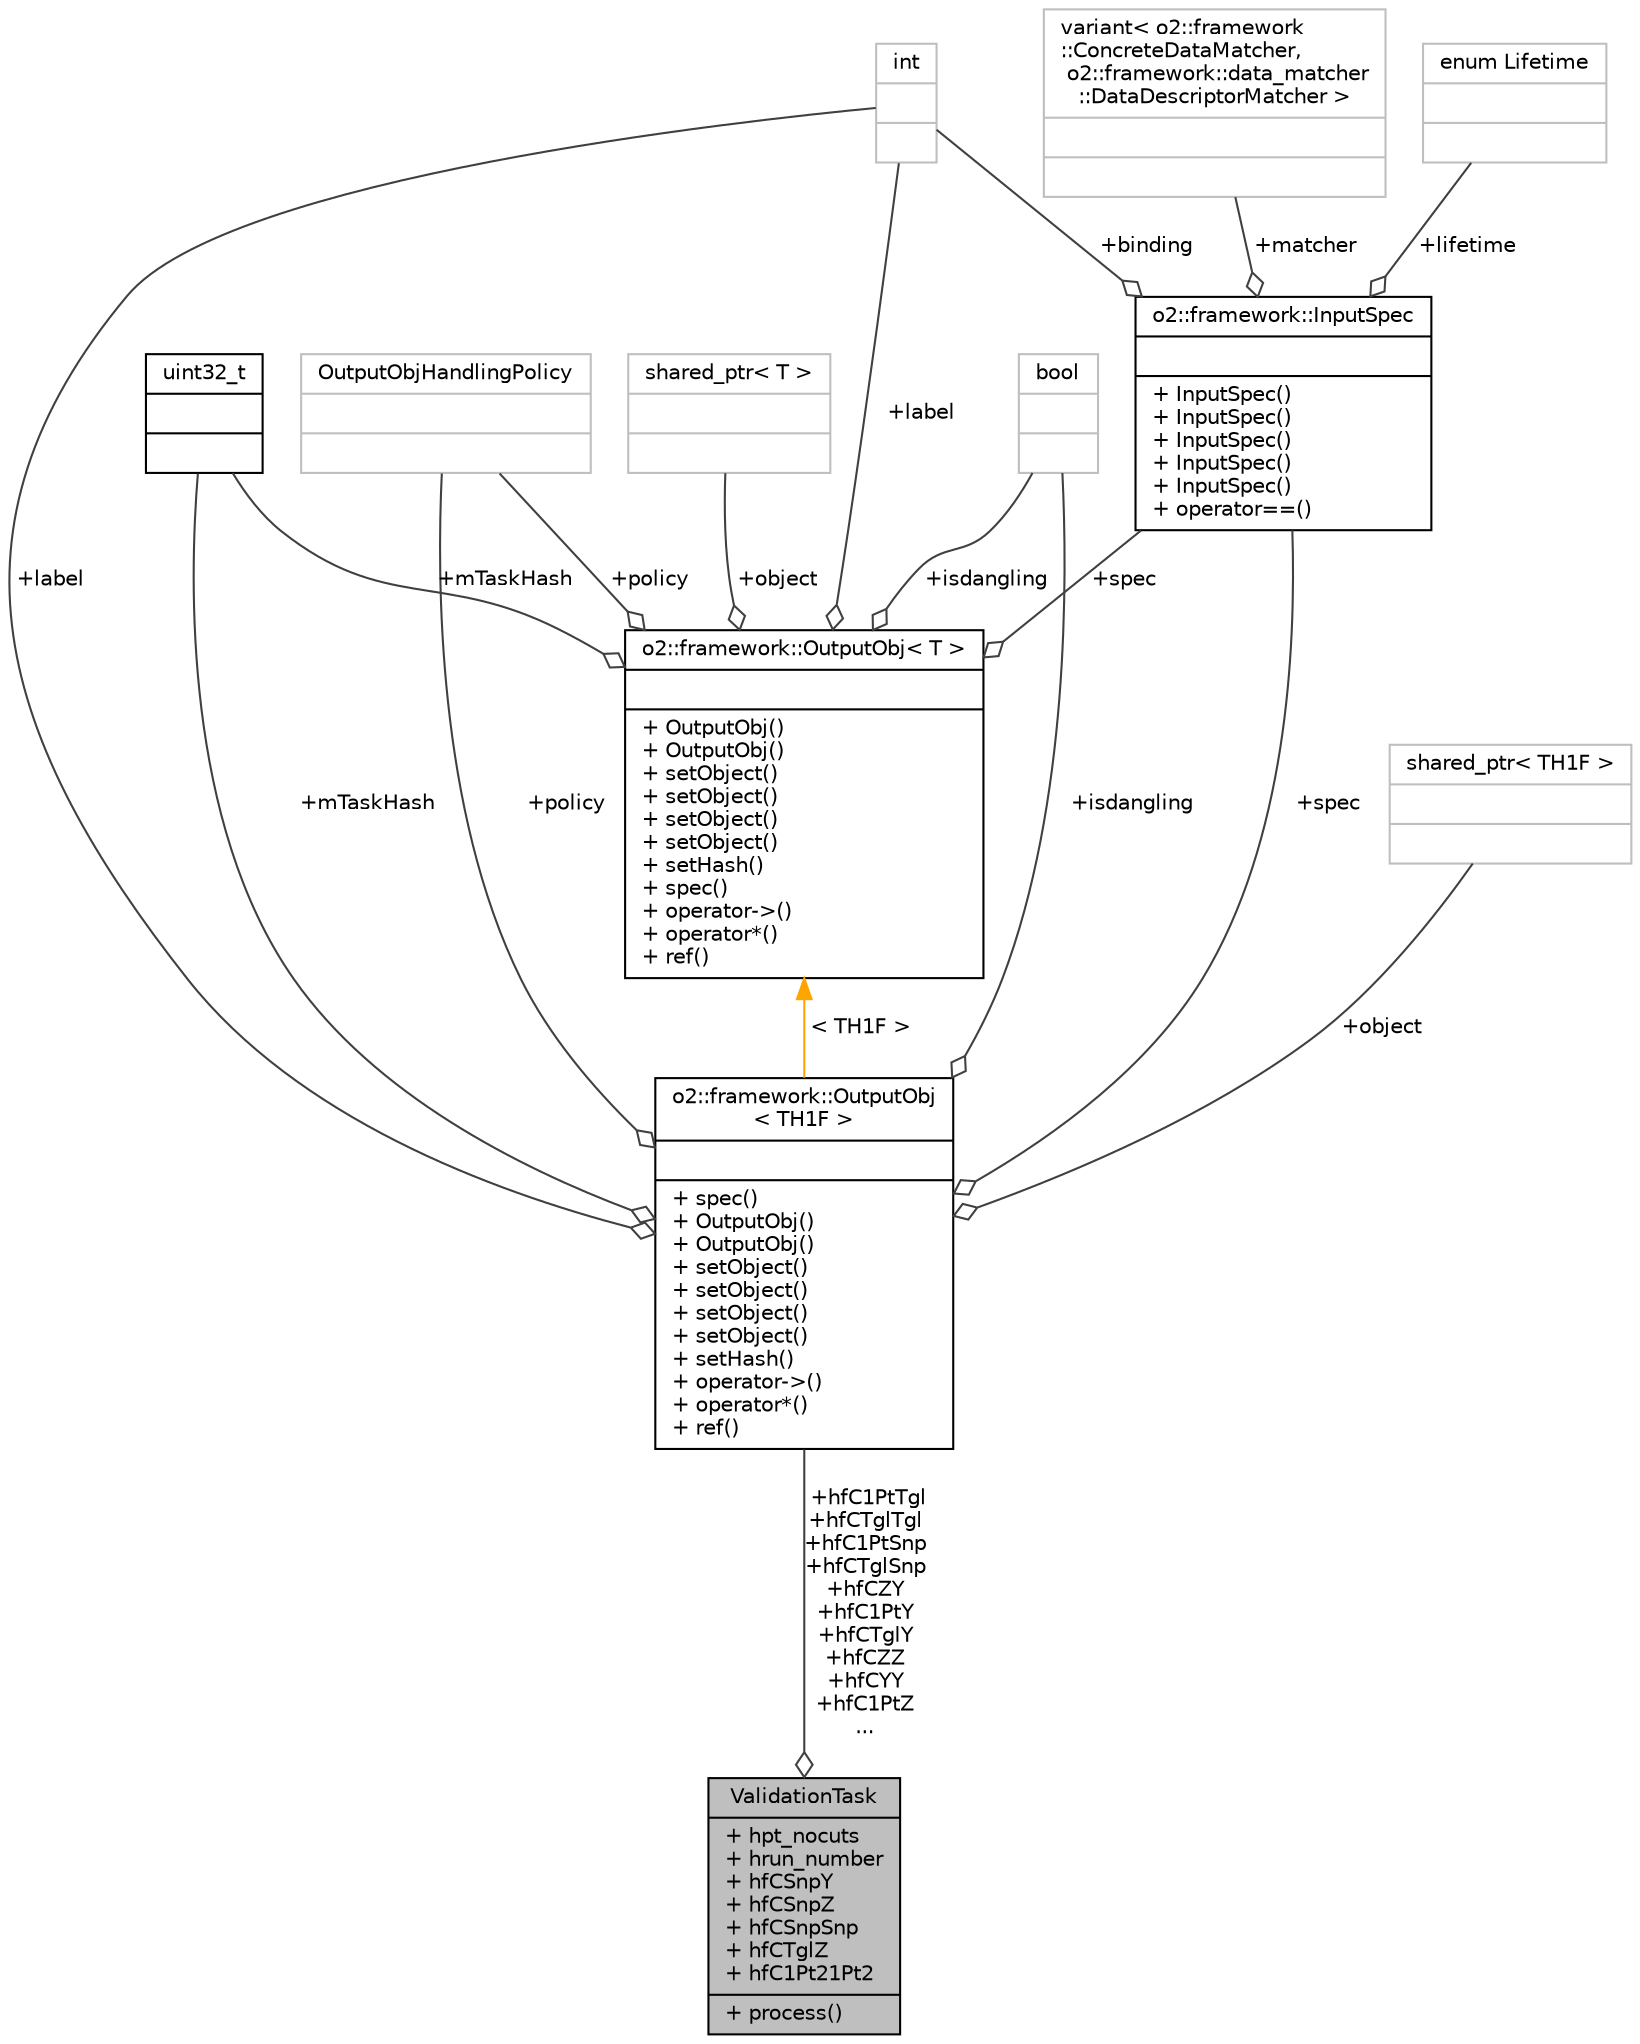 digraph "ValidationTask"
{
 // INTERACTIVE_SVG=YES
  bgcolor="transparent";
  edge [fontname="Helvetica",fontsize="10",labelfontname="Helvetica",labelfontsize="10"];
  node [fontname="Helvetica",fontsize="10",shape=record];
  Node1 [label="{ValidationTask\n|+ hpt_nocuts\l+ hrun_number\l+ hfCSnpY\l+ hfCSnpZ\l+ hfCSnpSnp\l+ hfCTglZ\l+ hfC1Pt21Pt2\l|+ process()\l}",height=0.2,width=0.4,color="black", fillcolor="grey75", style="filled", fontcolor="black"];
  Node2 -> Node1 [color="grey25",fontsize="10",style="solid",label=" +hfC1PtTgl\n+hfCTglTgl\n+hfC1PtSnp\n+hfCTglSnp\n+hfCZY\n+hfC1PtY\n+hfCTglY\n+hfCZZ\n+hfCYY\n+hfC1PtZ\n..." ,arrowhead="odiamond",fontname="Helvetica"];
  Node2 [label="{o2::framework::OutputObj\l\< TH1F \>\n||+ spec()\l+ OutputObj()\l+ OutputObj()\l+ setObject()\l+ setObject()\l+ setObject()\l+ setObject()\l+ setHash()\l+ operator-\>()\l+ operator*()\l+ ref()\l}",height=0.2,width=0.4,color="black",URL="$d4/d79/structo2_1_1framework_1_1OutputObj.html"];
  Node3 -> Node2 [color="grey25",fontsize="10",style="solid",label=" +policy" ,arrowhead="odiamond",fontname="Helvetica"];
  Node3 [label="{OutputObjHandlingPolicy\n||}",height=0.2,width=0.4,color="grey75"];
  Node4 -> Node2 [color="grey25",fontsize="10",style="solid",label=" +mTaskHash" ,arrowhead="odiamond",fontname="Helvetica"];
  Node4 [label="{uint32_t\n||}",height=0.2,width=0.4,color="black",URL="$d3/d87/classuint32__t.html"];
  Node5 -> Node2 [color="grey25",fontsize="10",style="solid",label=" +label" ,arrowhead="odiamond",fontname="Helvetica"];
  Node5 [label="{int\n||}",height=0.2,width=0.4,color="grey75"];
  Node6 -> Node2 [color="grey25",fontsize="10",style="solid",label=" +isdangling" ,arrowhead="odiamond",fontname="Helvetica"];
  Node6 [label="{bool\n||}",height=0.2,width=0.4,color="grey75"];
  Node7 -> Node2 [color="grey25",fontsize="10",style="solid",label=" +spec" ,arrowhead="odiamond",fontname="Helvetica"];
  Node7 [label="{o2::framework::InputSpec\n||+ InputSpec()\l+ InputSpec()\l+ InputSpec()\l+ InputSpec()\l+ InputSpec()\l+ operator==()\l}",height=0.2,width=0.4,color="black",URL="$da/d96/structo2_1_1framework_1_1InputSpec.html"];
  Node8 -> Node7 [color="grey25",fontsize="10",style="solid",label=" +lifetime" ,arrowhead="odiamond",fontname="Helvetica"];
  Node8 [label="{enum Lifetime\n||}",height=0.2,width=0.4,color="grey75"];
  Node9 -> Node7 [color="grey25",fontsize="10",style="solid",label=" +matcher" ,arrowhead="odiamond",fontname="Helvetica"];
  Node9 [label="{variant\< o2::framework\l::ConcreteDataMatcher,\l o2::framework::data_matcher\l::DataDescriptorMatcher \>\n||}",height=0.2,width=0.4,color="grey75"];
  Node5 -> Node7 [color="grey25",fontsize="10",style="solid",label=" +binding" ,arrowhead="odiamond",fontname="Helvetica"];
  Node10 -> Node2 [color="grey25",fontsize="10",style="solid",label=" +object" ,arrowhead="odiamond",fontname="Helvetica"];
  Node10 [label="{shared_ptr\< TH1F \>\n||}",height=0.2,width=0.4,color="grey75"];
  Node11 -> Node2 [dir="back",color="orange",fontsize="10",style="solid",label=" \< TH1F \>" ,fontname="Helvetica"];
  Node11 [label="{o2::framework::OutputObj\< T \>\n||+ OutputObj()\l+ OutputObj()\l+ setObject()\l+ setObject()\l+ setObject()\l+ setObject()\l+ setHash()\l+ spec()\l+ operator-\>()\l+ operator*()\l+ ref()\l}",height=0.2,width=0.4,color="black",URL="$d4/d79/structo2_1_1framework_1_1OutputObj.html"];
  Node3 -> Node11 [color="grey25",fontsize="10",style="solid",label=" +policy" ,arrowhead="odiamond",fontname="Helvetica"];
  Node4 -> Node11 [color="grey25",fontsize="10",style="solid",label=" +mTaskHash" ,arrowhead="odiamond",fontname="Helvetica"];
  Node5 -> Node11 [color="grey25",fontsize="10",style="solid",label=" +label" ,arrowhead="odiamond",fontname="Helvetica"];
  Node12 -> Node11 [color="grey25",fontsize="10",style="solid",label=" +object" ,arrowhead="odiamond",fontname="Helvetica"];
  Node12 [label="{shared_ptr\< T \>\n||}",height=0.2,width=0.4,color="grey75"];
  Node6 -> Node11 [color="grey25",fontsize="10",style="solid",label=" +isdangling" ,arrowhead="odiamond",fontname="Helvetica"];
  Node7 -> Node11 [color="grey25",fontsize="10",style="solid",label=" +spec" ,arrowhead="odiamond",fontname="Helvetica"];
}
